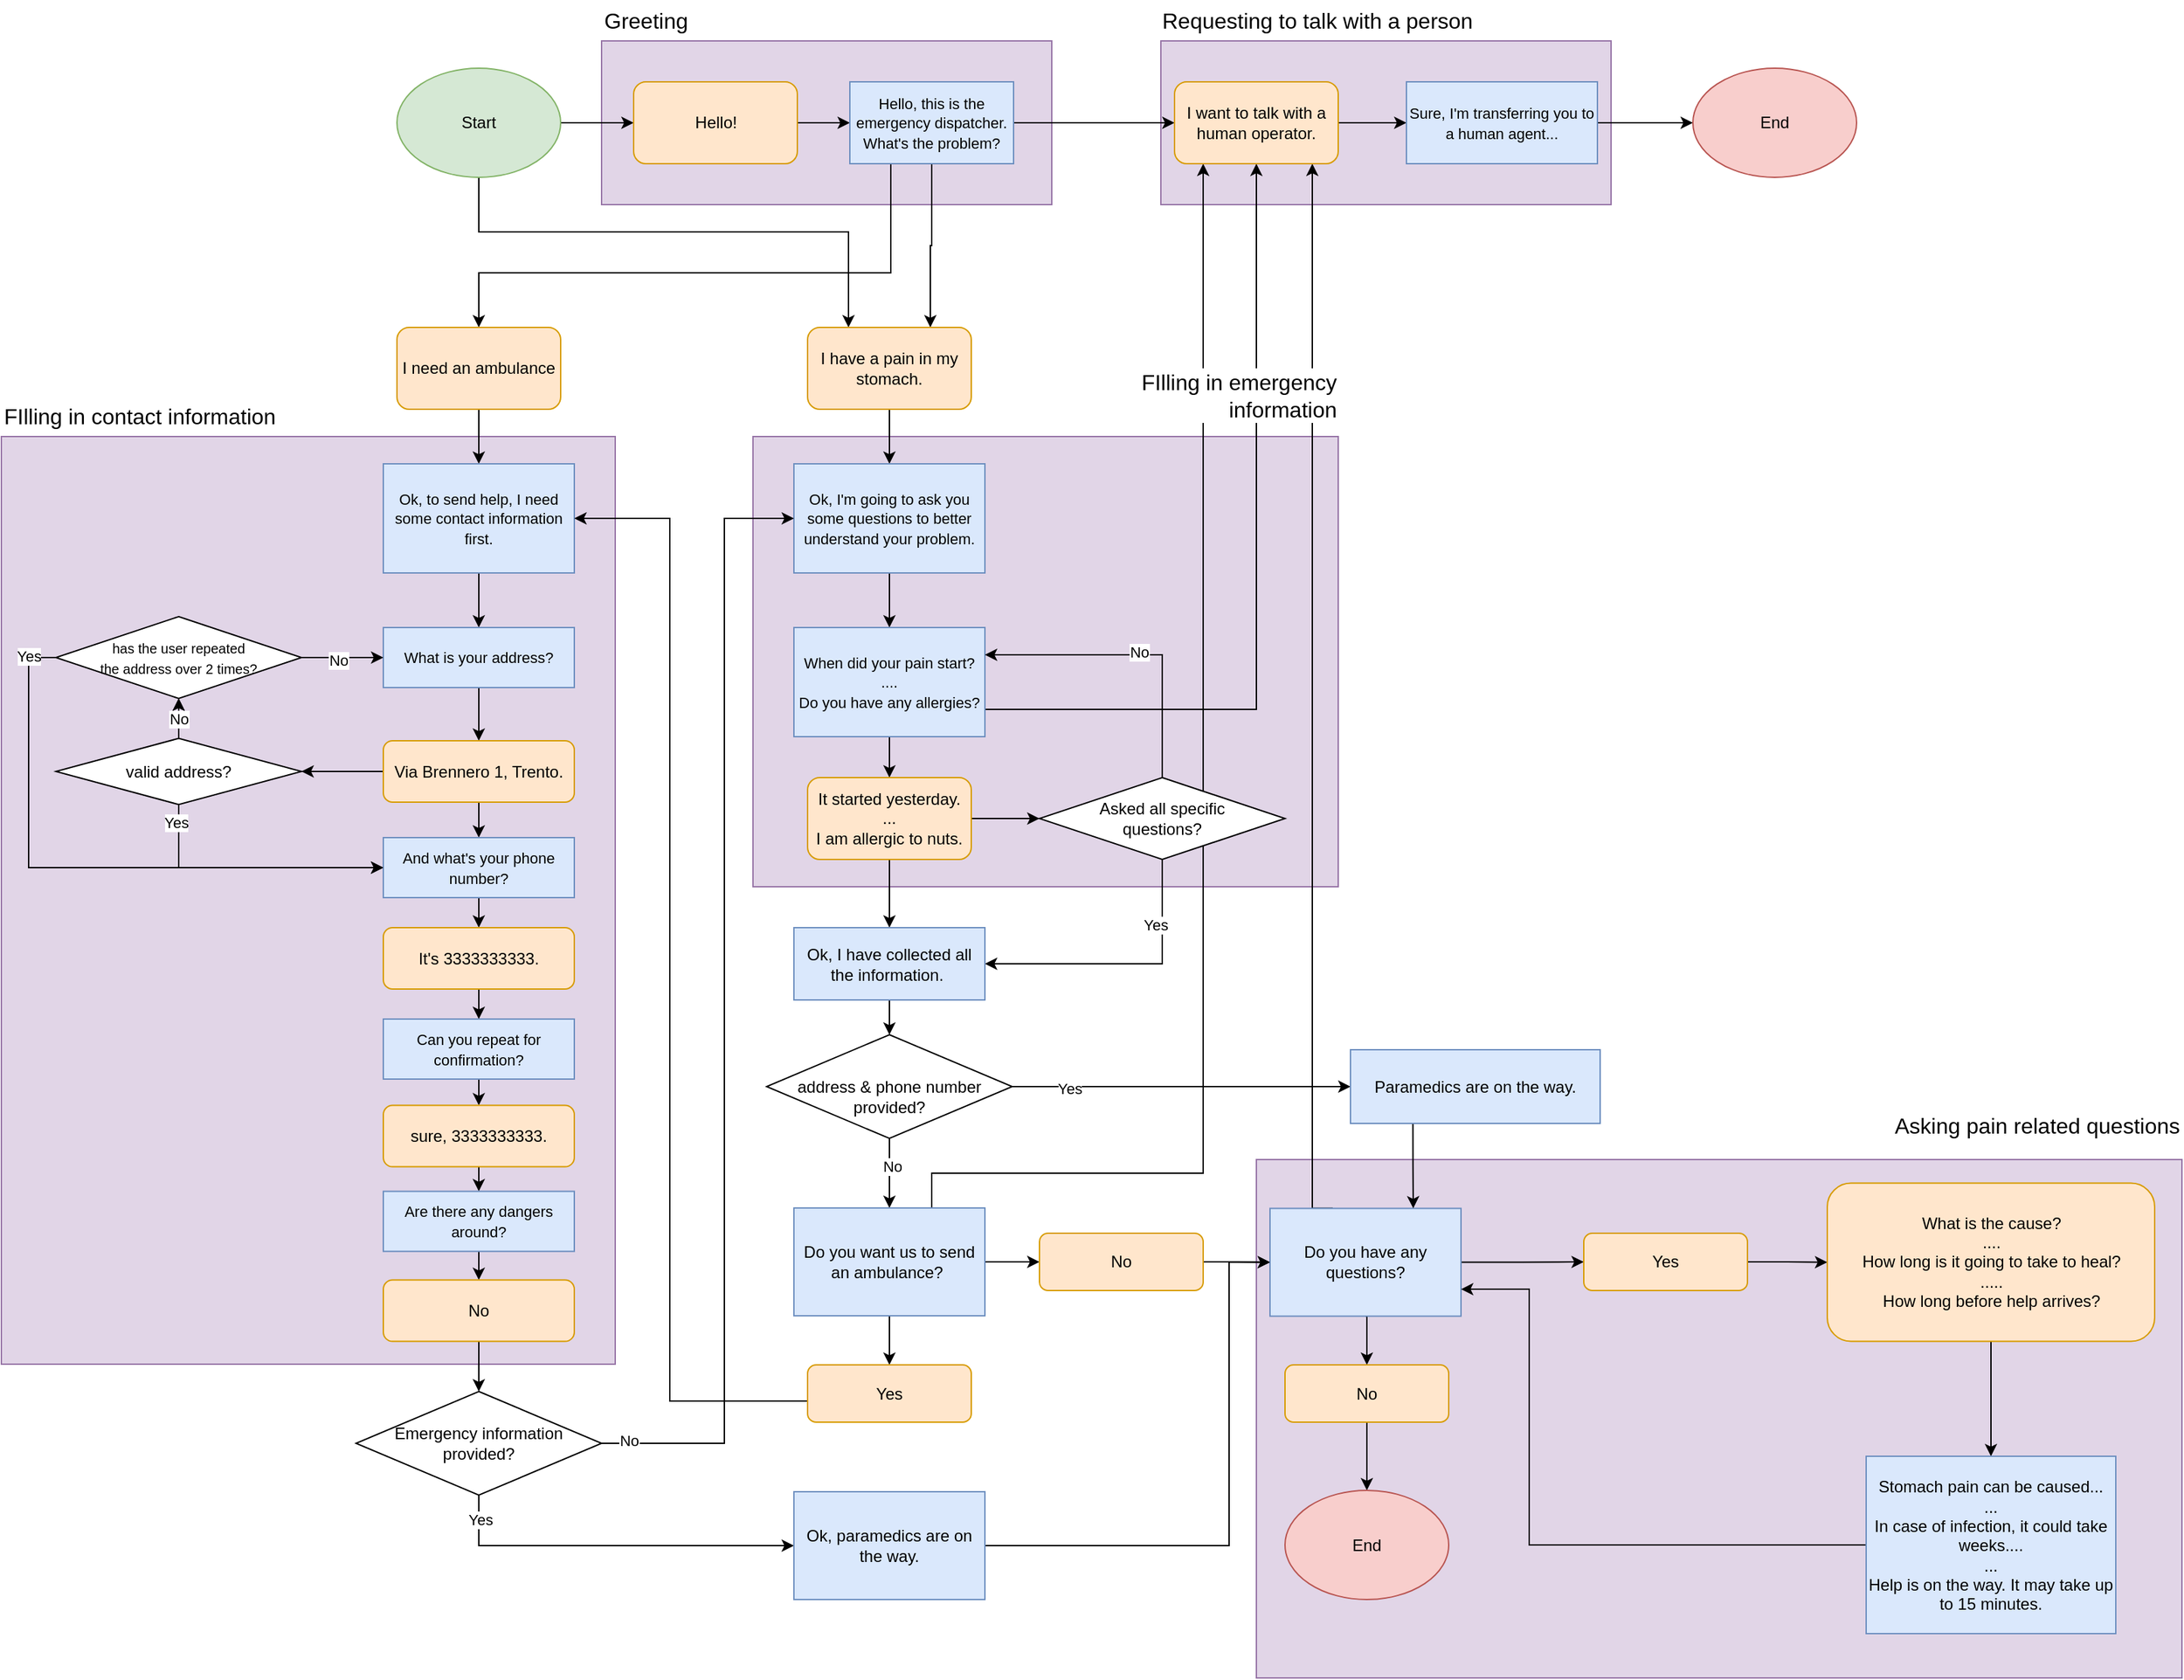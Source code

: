 <mxfile version="23.1.1" type="device">
  <diagram name="Pagina-1" id="XwnCP6ZEijcdsJlgO7Of">
    <mxGraphModel dx="2551" dy="924" grid="1" gridSize="10" guides="1" tooltips="1" connect="1" arrows="1" fold="1" page="1" pageScale="1" pageWidth="827" pageHeight="1169" math="0" shadow="0">
      <root>
        <mxCell id="0" />
        <mxCell id="1" parent="0" />
        <mxCell id="Q1W1gEMNfPW142fc3Lqc-134" value="" style="rounded=0;whiteSpace=wrap;html=1;fillColor=#e1d5e7;strokeColor=#9673a6;" parent="1" vertex="1">
          <mxGeometry x="680" y="60" width="330" height="120" as="geometry" />
        </mxCell>
        <mxCell id="Q1W1gEMNfPW142fc3Lqc-129" value="" style="rounded=0;whiteSpace=wrap;html=1;fillColor=#e1d5e7;strokeColor=#9673a6;" parent="1" vertex="1">
          <mxGeometry x="750" y="880" width="678.5" height="380" as="geometry" />
        </mxCell>
        <mxCell id="Q1W1gEMNfPW142fc3Lqc-78" value="" style="rounded=0;whiteSpace=wrap;html=1;fillColor=#e1d5e7;strokeColor=#9673a6;" parent="1" vertex="1">
          <mxGeometry x="270" y="60" width="330" height="120" as="geometry" />
        </mxCell>
        <mxCell id="Q1W1gEMNfPW142fc3Lqc-65" value="" style="rounded=0;whiteSpace=wrap;html=1;fillColor=#e1d5e7;strokeColor=#9673a6;" parent="1" vertex="1">
          <mxGeometry x="381" y="350" width="429" height="330" as="geometry" />
        </mxCell>
        <mxCell id="Q1W1gEMNfPW142fc3Lqc-64" value="" style="rounded=0;whiteSpace=wrap;html=1;fillColor=#e1d5e7;strokeColor=#9673a6;" parent="1" vertex="1">
          <mxGeometry x="-170" y="350" width="450" height="680" as="geometry" />
        </mxCell>
        <mxCell id="Q1W1gEMNfPW142fc3Lqc-6" style="edgeStyle=orthogonalEdgeStyle;rounded=0;orthogonalLoop=1;jettySize=auto;html=1;exitX=1;exitY=0.5;exitDx=0;exitDy=0;entryX=0;entryY=0.5;entryDx=0;entryDy=0;" parent="1" source="Q1W1gEMNfPW142fc3Lqc-1" target="Q1W1gEMNfPW142fc3Lqc-2" edge="1">
          <mxGeometry relative="1" as="geometry" />
        </mxCell>
        <mxCell id="Q1W1gEMNfPW142fc3Lqc-147" style="edgeStyle=orthogonalEdgeStyle;rounded=0;orthogonalLoop=1;jettySize=auto;html=1;exitX=0.5;exitY=1;exitDx=0;exitDy=0;entryX=0.25;entryY=0;entryDx=0;entryDy=0;" parent="1" source="Q1W1gEMNfPW142fc3Lqc-1" target="Q1W1gEMNfPW142fc3Lqc-8" edge="1">
          <mxGeometry relative="1" as="geometry">
            <Array as="points">
              <mxPoint x="180" y="200" />
              <mxPoint x="451" y="200" />
            </Array>
          </mxGeometry>
        </mxCell>
        <mxCell id="Q1W1gEMNfPW142fc3Lqc-1" value="Start" style="ellipse;whiteSpace=wrap;html=1;fillColor=#d5e8d4;strokeColor=#82b366;" parent="1" vertex="1">
          <mxGeometry x="120" y="80" width="120" height="80" as="geometry" />
        </mxCell>
        <mxCell id="Q1W1gEMNfPW142fc3Lqc-7" style="edgeStyle=orthogonalEdgeStyle;rounded=0;orthogonalLoop=1;jettySize=auto;html=1;exitX=1;exitY=0.5;exitDx=0;exitDy=0;entryX=0;entryY=0.5;entryDx=0;entryDy=0;" parent="1" source="Q1W1gEMNfPW142fc3Lqc-2" target="Q1W1gEMNfPW142fc3Lqc-3" edge="1">
          <mxGeometry relative="1" as="geometry" />
        </mxCell>
        <mxCell id="Q1W1gEMNfPW142fc3Lqc-2" value="Hello!" style="rounded=1;whiteSpace=wrap;html=1;fillColor=#ffe6cc;strokeColor=#d79b00;" parent="1" vertex="1">
          <mxGeometry x="293.5" y="90" width="120" height="60" as="geometry" />
        </mxCell>
        <mxCell id="Q1W1gEMNfPW142fc3Lqc-137" style="edgeStyle=orthogonalEdgeStyle;rounded=0;orthogonalLoop=1;jettySize=auto;html=1;exitX=1;exitY=0.5;exitDx=0;exitDy=0;entryX=0;entryY=0.5;entryDx=0;entryDy=0;" parent="1" source="Q1W1gEMNfPW142fc3Lqc-3" target="Q1W1gEMNfPW142fc3Lqc-131" edge="1">
          <mxGeometry relative="1" as="geometry" />
        </mxCell>
        <mxCell id="Q1W1gEMNfPW142fc3Lqc-144" style="edgeStyle=orthogonalEdgeStyle;rounded=0;orthogonalLoop=1;jettySize=auto;html=1;exitX=0.5;exitY=1;exitDx=0;exitDy=0;entryX=0.75;entryY=0;entryDx=0;entryDy=0;" parent="1" source="Q1W1gEMNfPW142fc3Lqc-3" target="Q1W1gEMNfPW142fc3Lqc-8" edge="1">
          <mxGeometry relative="1" as="geometry" />
        </mxCell>
        <mxCell id="Q1W1gEMNfPW142fc3Lqc-146" style="edgeStyle=orthogonalEdgeStyle;rounded=0;orthogonalLoop=1;jettySize=auto;html=1;exitX=0.25;exitY=1;exitDx=0;exitDy=0;entryX=0.5;entryY=0;entryDx=0;entryDy=0;" parent="1" source="Q1W1gEMNfPW142fc3Lqc-3" target="Q1W1gEMNfPW142fc3Lqc-10" edge="1">
          <mxGeometry relative="1" as="geometry">
            <Array as="points">
              <mxPoint x="482" y="230" />
              <mxPoint x="180" y="230" />
            </Array>
          </mxGeometry>
        </mxCell>
        <mxCell id="Q1W1gEMNfPW142fc3Lqc-3" value="&lt;font style=&quot;font-size: 11px;&quot;&gt;Hello, this is the emergency dispatcher. &lt;br&gt;What&#39;s the problem?&lt;/font&gt;" style="rounded=0;whiteSpace=wrap;html=1;fillColor=#dae8fc;strokeColor=#6c8ebf;" parent="1" vertex="1">
          <mxGeometry x="452" y="90" width="120" height="60" as="geometry" />
        </mxCell>
        <mxCell id="Q1W1gEMNfPW142fc3Lqc-15" style="edgeStyle=orthogonalEdgeStyle;rounded=0;orthogonalLoop=1;jettySize=auto;html=1;exitX=0.5;exitY=1;exitDx=0;exitDy=0;entryX=0.5;entryY=0;entryDx=0;entryDy=0;" parent="1" source="Q1W1gEMNfPW142fc3Lqc-8" target="Q1W1gEMNfPW142fc3Lqc-14" edge="1">
          <mxGeometry relative="1" as="geometry" />
        </mxCell>
        <mxCell id="Q1W1gEMNfPW142fc3Lqc-8" value="I have a pain in my stomach." style="rounded=1;whiteSpace=wrap;html=1;fillColor=#ffe6cc;strokeColor=#d79b00;" parent="1" vertex="1">
          <mxGeometry x="421" y="270" width="120" height="60" as="geometry" />
        </mxCell>
        <mxCell id="Q1W1gEMNfPW142fc3Lqc-52" style="edgeStyle=orthogonalEdgeStyle;rounded=0;orthogonalLoop=1;jettySize=auto;html=1;exitX=0.5;exitY=1;exitDx=0;exitDy=0;entryX=0.5;entryY=0;entryDx=0;entryDy=0;" parent="1" source="Q1W1gEMNfPW142fc3Lqc-10" target="Q1W1gEMNfPW142fc3Lqc-29" edge="1">
          <mxGeometry relative="1" as="geometry" />
        </mxCell>
        <mxCell id="Q1W1gEMNfPW142fc3Lqc-10" value="I need an ambulance" style="rounded=1;whiteSpace=wrap;html=1;fillColor=#ffe6cc;strokeColor=#d79b00;" parent="1" vertex="1">
          <mxGeometry x="120" y="270" width="120" height="60" as="geometry" />
        </mxCell>
        <mxCell id="Q1W1gEMNfPW142fc3Lqc-25" style="edgeStyle=orthogonalEdgeStyle;rounded=0;orthogonalLoop=1;jettySize=auto;html=1;exitX=0.5;exitY=1;exitDx=0;exitDy=0;entryX=0.5;entryY=0;entryDx=0;entryDy=0;" parent="1" source="Q1W1gEMNfPW142fc3Lqc-14" target="Q1W1gEMNfPW142fc3Lqc-16" edge="1">
          <mxGeometry relative="1" as="geometry" />
        </mxCell>
        <mxCell id="Q1W1gEMNfPW142fc3Lqc-14" value="&lt;span style=&quot;font-size: 11px;&quot;&gt;Ok, I&#39;m going to ask you some questions to better understand your problem.&lt;/span&gt;" style="rounded=0;whiteSpace=wrap;html=1;fillColor=#dae8fc;strokeColor=#6c8ebf;" parent="1" vertex="1">
          <mxGeometry x="411" y="370" width="140" height="80" as="geometry" />
        </mxCell>
        <mxCell id="Q1W1gEMNfPW142fc3Lqc-61" style="edgeStyle=orthogonalEdgeStyle;rounded=0;orthogonalLoop=1;jettySize=auto;html=1;exitX=0.5;exitY=1;exitDx=0;exitDy=0;entryX=0.5;entryY=0;entryDx=0;entryDy=0;" parent="1" source="Q1W1gEMNfPW142fc3Lqc-16" target="Q1W1gEMNfPW142fc3Lqc-20" edge="1">
          <mxGeometry relative="1" as="geometry" />
        </mxCell>
        <mxCell id="Q1W1gEMNfPW142fc3Lqc-139" style="edgeStyle=orthogonalEdgeStyle;rounded=0;orthogonalLoop=1;jettySize=auto;html=1;exitX=1;exitY=0.75;exitDx=0;exitDy=0;entryX=0.5;entryY=1;entryDx=0;entryDy=0;" parent="1" source="Q1W1gEMNfPW142fc3Lqc-16" target="Q1W1gEMNfPW142fc3Lqc-131" edge="1">
          <mxGeometry relative="1" as="geometry" />
        </mxCell>
        <mxCell id="Q1W1gEMNfPW142fc3Lqc-16" value="&lt;span style=&quot;font-size: 11px;&quot;&gt;When did your pain start?&lt;br&gt;....&lt;br&gt;Do you have any allergies?&lt;br&gt;&lt;/span&gt;" style="rounded=0;whiteSpace=wrap;html=1;fillColor=#dae8fc;strokeColor=#6c8ebf;" parent="1" vertex="1">
          <mxGeometry x="411" y="490" width="140" height="80" as="geometry" />
        </mxCell>
        <mxCell id="Q1W1gEMNfPW142fc3Lqc-28" style="edgeStyle=orthogonalEdgeStyle;rounded=0;orthogonalLoop=1;jettySize=auto;html=1;exitX=1;exitY=0.5;exitDx=0;exitDy=0;entryX=0;entryY=0.5;entryDx=0;entryDy=0;" parent="1" source="Q1W1gEMNfPW142fc3Lqc-20" target="Q1W1gEMNfPW142fc3Lqc-21" edge="1">
          <mxGeometry relative="1" as="geometry" />
        </mxCell>
        <mxCell id="Q1W1gEMNfPW142fc3Lqc-101" style="edgeStyle=orthogonalEdgeStyle;rounded=0;orthogonalLoop=1;jettySize=auto;html=1;exitX=0.5;exitY=1;exitDx=0;exitDy=0;entryX=0.5;entryY=0;entryDx=0;entryDy=0;" parent="1" source="Q1W1gEMNfPW142fc3Lqc-20" target="Q1W1gEMNfPW142fc3Lqc-100" edge="1">
          <mxGeometry relative="1" as="geometry" />
        </mxCell>
        <mxCell id="Q1W1gEMNfPW142fc3Lqc-20" value="It started yesterday.&lt;br&gt;...&lt;br&gt;I am allergic to nuts." style="rounded=1;whiteSpace=wrap;html=1;fillColor=#ffe6cc;strokeColor=#d79b00;" parent="1" vertex="1">
          <mxGeometry x="421" y="600" width="120" height="60" as="geometry" />
        </mxCell>
        <mxCell id="Q1W1gEMNfPW142fc3Lqc-26" style="edgeStyle=orthogonalEdgeStyle;rounded=0;orthogonalLoop=1;jettySize=auto;html=1;exitX=0.5;exitY=0;exitDx=0;exitDy=0;entryX=1;entryY=0.25;entryDx=0;entryDy=0;" parent="1" source="Q1W1gEMNfPW142fc3Lqc-21" target="Q1W1gEMNfPW142fc3Lqc-16" edge="1">
          <mxGeometry relative="1" as="geometry" />
        </mxCell>
        <mxCell id="Q1W1gEMNfPW142fc3Lqc-149" value="No" style="edgeLabel;html=1;align=center;verticalAlign=middle;resizable=0;points=[];" parent="Q1W1gEMNfPW142fc3Lqc-26" vertex="1" connectable="0">
          <mxGeometry x="-0.021" y="-2" relative="1" as="geometry">
            <mxPoint as="offset" />
          </mxGeometry>
        </mxCell>
        <mxCell id="Q1W1gEMNfPW142fc3Lqc-103" style="edgeStyle=orthogonalEdgeStyle;rounded=0;orthogonalLoop=1;jettySize=auto;html=1;exitX=0.5;exitY=1;exitDx=0;exitDy=0;entryX=1;entryY=0.5;entryDx=0;entryDy=0;" parent="1" source="Q1W1gEMNfPW142fc3Lqc-21" target="Q1W1gEMNfPW142fc3Lqc-100" edge="1">
          <mxGeometry relative="1" as="geometry" />
        </mxCell>
        <mxCell id="Q1W1gEMNfPW142fc3Lqc-148" value="Yes" style="edgeLabel;html=1;align=center;verticalAlign=middle;resizable=0;points=[];" parent="Q1W1gEMNfPW142fc3Lqc-103" vertex="1" connectable="0">
          <mxGeometry x="-0.534" y="-5" relative="1" as="geometry">
            <mxPoint as="offset" />
          </mxGeometry>
        </mxCell>
        <mxCell id="Q1W1gEMNfPW142fc3Lqc-51" style="edgeStyle=orthogonalEdgeStyle;rounded=0;orthogonalLoop=1;jettySize=auto;html=1;exitX=0.5;exitY=1;exitDx=0;exitDy=0;entryX=0.5;entryY=0;entryDx=0;entryDy=0;" parent="1" source="Q1W1gEMNfPW142fc3Lqc-29" target="Q1W1gEMNfPW142fc3Lqc-30" edge="1">
          <mxGeometry relative="1" as="geometry" />
        </mxCell>
        <mxCell id="Q1W1gEMNfPW142fc3Lqc-29" value="&lt;span style=&quot;font-size: 11px;&quot;&gt;Ok, to send help, I need some contact information first.&lt;/span&gt;" style="rounded=0;whiteSpace=wrap;html=1;fillColor=#dae8fc;strokeColor=#6c8ebf;" parent="1" vertex="1">
          <mxGeometry x="110" y="370" width="140" height="80" as="geometry" />
        </mxCell>
        <mxCell id="Q1W1gEMNfPW142fc3Lqc-42" style="edgeStyle=orthogonalEdgeStyle;rounded=0;orthogonalLoop=1;jettySize=auto;html=1;exitX=0.5;exitY=1;exitDx=0;exitDy=0;entryX=0.5;entryY=0;entryDx=0;entryDy=0;" parent="1" source="Q1W1gEMNfPW142fc3Lqc-30" target="Q1W1gEMNfPW142fc3Lqc-32" edge="1">
          <mxGeometry relative="1" as="geometry" />
        </mxCell>
        <mxCell id="Q1W1gEMNfPW142fc3Lqc-30" value="&lt;span style=&quot;font-size: 11px;&quot;&gt;What is your address?&lt;br&gt;&lt;/span&gt;" style="rounded=0;whiteSpace=wrap;html=1;fillColor=#dae8fc;strokeColor=#6c8ebf;" parent="1" vertex="1">
          <mxGeometry x="110" y="490" width="140" height="44" as="geometry" />
        </mxCell>
        <mxCell id="Q1W1gEMNfPW142fc3Lqc-34" style="edgeStyle=orthogonalEdgeStyle;rounded=0;orthogonalLoop=1;jettySize=auto;html=1;exitX=0;exitY=0.5;exitDx=0;exitDy=0;entryX=1;entryY=0.5;entryDx=0;entryDy=0;" parent="1" source="Q1W1gEMNfPW142fc3Lqc-32" target="Q1W1gEMNfPW142fc3Lqc-33" edge="1">
          <mxGeometry relative="1" as="geometry" />
        </mxCell>
        <mxCell id="Q1W1gEMNfPW142fc3Lqc-46" style="edgeStyle=orthogonalEdgeStyle;rounded=0;orthogonalLoop=1;jettySize=auto;html=1;exitX=0.5;exitY=1;exitDx=0;exitDy=0;entryX=0.5;entryY=0;entryDx=0;entryDy=0;" parent="1" source="Q1W1gEMNfPW142fc3Lqc-32" target="Q1W1gEMNfPW142fc3Lqc-36" edge="1">
          <mxGeometry relative="1" as="geometry" />
        </mxCell>
        <mxCell id="Q1W1gEMNfPW142fc3Lqc-32" value="Via Brennero 1, Trento." style="rounded=1;whiteSpace=wrap;html=1;fillColor=#ffe6cc;strokeColor=#d79b00;" parent="1" vertex="1">
          <mxGeometry x="110" y="573" width="140" height="45" as="geometry" />
        </mxCell>
        <mxCell id="Q1W1gEMNfPW142fc3Lqc-38" style="edgeStyle=orthogonalEdgeStyle;rounded=0;orthogonalLoop=1;jettySize=auto;html=1;exitX=0.5;exitY=0;exitDx=0;exitDy=0;entryX=0.5;entryY=1;entryDx=0;entryDy=0;" parent="1" source="Q1W1gEMNfPW142fc3Lqc-33" target="Q1W1gEMNfPW142fc3Lqc-37" edge="1">
          <mxGeometry relative="1" as="geometry" />
        </mxCell>
        <mxCell id="Q1W1gEMNfPW142fc3Lqc-47" style="edgeStyle=orthogonalEdgeStyle;rounded=0;orthogonalLoop=1;jettySize=auto;html=1;exitX=0.5;exitY=1;exitDx=0;exitDy=0;entryX=0;entryY=0.5;entryDx=0;entryDy=0;" parent="1" source="Q1W1gEMNfPW142fc3Lqc-33" target="Q1W1gEMNfPW142fc3Lqc-36" edge="1">
          <mxGeometry relative="1" as="geometry" />
        </mxCell>
        <mxCell id="Q1W1gEMNfPW142fc3Lqc-58" value="Yes" style="edgeLabel;html=1;align=center;verticalAlign=middle;resizable=0;points=[];" parent="Q1W1gEMNfPW142fc3Lqc-47" vertex="1" connectable="0">
          <mxGeometry x="-0.865" y="-2" relative="1" as="geometry">
            <mxPoint as="offset" />
          </mxGeometry>
        </mxCell>
        <mxCell id="Q1W1gEMNfPW142fc3Lqc-59" value="" style="edgeStyle=orthogonalEdgeStyle;rounded=0;orthogonalLoop=1;jettySize=auto;html=1;" parent="1" source="Q1W1gEMNfPW142fc3Lqc-33" target="Q1W1gEMNfPW142fc3Lqc-37" edge="1">
          <mxGeometry relative="1" as="geometry" />
        </mxCell>
        <mxCell id="Q1W1gEMNfPW142fc3Lqc-60" value="No" style="edgeLabel;html=1;align=center;verticalAlign=middle;resizable=0;points=[];" parent="Q1W1gEMNfPW142fc3Lqc-59" vertex="1" connectable="0">
          <mxGeometry x="0.408" relative="1" as="geometry">
            <mxPoint as="offset" />
          </mxGeometry>
        </mxCell>
        <mxCell id="Q1W1gEMNfPW142fc3Lqc-33" value="valid address?" style="rhombus;whiteSpace=wrap;html=1;" parent="1" vertex="1">
          <mxGeometry x="-130" y="571.25" width="180" height="48.5" as="geometry" />
        </mxCell>
        <mxCell id="Q1W1gEMNfPW142fc3Lqc-45" style="edgeStyle=orthogonalEdgeStyle;rounded=0;orthogonalLoop=1;jettySize=auto;html=1;exitX=0.5;exitY=1;exitDx=0;exitDy=0;entryX=0.5;entryY=0;entryDx=0;entryDy=0;" parent="1" source="Q1W1gEMNfPW142fc3Lqc-36" target="Q1W1gEMNfPW142fc3Lqc-43" edge="1">
          <mxGeometry relative="1" as="geometry" />
        </mxCell>
        <mxCell id="Q1W1gEMNfPW142fc3Lqc-36" value="&lt;span style=&quot;font-size: 11px;&quot;&gt;And what&#39;s your phone number?&lt;br&gt;&lt;/span&gt;" style="rounded=0;whiteSpace=wrap;html=1;fillColor=#dae8fc;strokeColor=#6c8ebf;" parent="1" vertex="1">
          <mxGeometry x="110" y="644" width="140" height="44" as="geometry" />
        </mxCell>
        <mxCell id="Q1W1gEMNfPW142fc3Lqc-40" style="edgeStyle=orthogonalEdgeStyle;rounded=0;orthogonalLoop=1;jettySize=auto;html=1;exitX=1;exitY=0.5;exitDx=0;exitDy=0;entryX=0;entryY=0.5;entryDx=0;entryDy=0;" parent="1" source="Q1W1gEMNfPW142fc3Lqc-37" target="Q1W1gEMNfPW142fc3Lqc-30" edge="1">
          <mxGeometry relative="1" as="geometry" />
        </mxCell>
        <mxCell id="Q1W1gEMNfPW142fc3Lqc-41" value="No" style="edgeLabel;html=1;align=center;verticalAlign=middle;resizable=0;points=[];" parent="Q1W1gEMNfPW142fc3Lqc-40" vertex="1" connectable="0">
          <mxGeometry x="-0.097" y="-2" relative="1" as="geometry">
            <mxPoint as="offset" />
          </mxGeometry>
        </mxCell>
        <mxCell id="Q1W1gEMNfPW142fc3Lqc-49" style="edgeStyle=orthogonalEdgeStyle;rounded=0;orthogonalLoop=1;jettySize=auto;html=1;exitX=0;exitY=0.5;exitDx=0;exitDy=0;entryX=0;entryY=0.5;entryDx=0;entryDy=0;" parent="1" source="Q1W1gEMNfPW142fc3Lqc-37" target="Q1W1gEMNfPW142fc3Lqc-36" edge="1">
          <mxGeometry relative="1" as="geometry" />
        </mxCell>
        <mxCell id="Q1W1gEMNfPW142fc3Lqc-50" value="Yes" style="edgeLabel;html=1;align=center;verticalAlign=middle;resizable=0;points=[];" parent="Q1W1gEMNfPW142fc3Lqc-49" vertex="1" connectable="0">
          <mxGeometry x="-0.787" relative="1" as="geometry">
            <mxPoint y="-27" as="offset" />
          </mxGeometry>
        </mxCell>
        <mxCell id="Q1W1gEMNfPW142fc3Lqc-37" value="&lt;font style=&quot;font-size: 10px;&quot;&gt;has the user repeated &lt;br&gt;the address over 2 times?&lt;/font&gt;" style="rhombus;whiteSpace=wrap;html=1;" parent="1" vertex="1">
          <mxGeometry x="-130" y="482" width="180" height="60" as="geometry" />
        </mxCell>
        <mxCell id="Q1W1gEMNfPW142fc3Lqc-55" style="edgeStyle=orthogonalEdgeStyle;rounded=0;orthogonalLoop=1;jettySize=auto;html=1;exitX=0.5;exitY=1;exitDx=0;exitDy=0;entryX=0.5;entryY=0;entryDx=0;entryDy=0;" parent="1" source="Q1W1gEMNfPW142fc3Lqc-43" target="Q1W1gEMNfPW142fc3Lqc-53" edge="1">
          <mxGeometry relative="1" as="geometry" />
        </mxCell>
        <mxCell id="Q1W1gEMNfPW142fc3Lqc-43" value="It&#39;s 3333333333." style="rounded=1;whiteSpace=wrap;html=1;fillColor=#ffe6cc;strokeColor=#d79b00;" parent="1" vertex="1">
          <mxGeometry x="110" y="710" width="140" height="45" as="geometry" />
        </mxCell>
        <mxCell id="Q1W1gEMNfPW142fc3Lqc-56" style="edgeStyle=orthogonalEdgeStyle;rounded=0;orthogonalLoop=1;jettySize=auto;html=1;exitX=0.5;exitY=1;exitDx=0;exitDy=0;entryX=0.5;entryY=0;entryDx=0;entryDy=0;" parent="1" source="Q1W1gEMNfPW142fc3Lqc-53" target="Q1W1gEMNfPW142fc3Lqc-54" edge="1">
          <mxGeometry relative="1" as="geometry" />
        </mxCell>
        <mxCell id="Q1W1gEMNfPW142fc3Lqc-53" value="&lt;span style=&quot;font-size: 11px;&quot;&gt;Can you repeat for confirmation?&lt;br&gt;&lt;/span&gt;" style="rounded=0;whiteSpace=wrap;html=1;fillColor=#dae8fc;strokeColor=#6c8ebf;" parent="1" vertex="1">
          <mxGeometry x="110" y="777" width="140" height="44" as="geometry" />
        </mxCell>
        <mxCell id="OMYs73iAQWA0goO45MPP-2" style="edgeStyle=orthogonalEdgeStyle;rounded=0;orthogonalLoop=1;jettySize=auto;html=1;exitX=0.5;exitY=1;exitDx=0;exitDy=0;entryX=0.5;entryY=0;entryDx=0;entryDy=0;" edge="1" parent="1" source="Q1W1gEMNfPW142fc3Lqc-54" target="OMYs73iAQWA0goO45MPP-1">
          <mxGeometry relative="1" as="geometry" />
        </mxCell>
        <mxCell id="Q1W1gEMNfPW142fc3Lqc-54" value="sure, 3333333333." style="rounded=1;whiteSpace=wrap;html=1;fillColor=#ffe6cc;strokeColor=#d79b00;" parent="1" vertex="1">
          <mxGeometry x="110" y="840.29" width="140" height="45" as="geometry" />
        </mxCell>
        <mxCell id="Q1W1gEMNfPW142fc3Lqc-88" style="edgeStyle=orthogonalEdgeStyle;rounded=0;orthogonalLoop=1;jettySize=auto;html=1;exitX=0.5;exitY=1;exitDx=0;exitDy=0;entryX=0.5;entryY=0;entryDx=0;entryDy=0;" parent="1" source="Q1W1gEMNfPW142fc3Lqc-68" target="Q1W1gEMNfPW142fc3Lqc-82" edge="1">
          <mxGeometry relative="1" as="geometry" />
        </mxCell>
        <mxCell id="Q1W1gEMNfPW142fc3Lqc-89" value="No" style="edgeLabel;html=1;align=center;verticalAlign=middle;resizable=0;points=[];" parent="Q1W1gEMNfPW142fc3Lqc-88" vertex="1" connectable="0">
          <mxGeometry x="-0.206" y="2" relative="1" as="geometry">
            <mxPoint as="offset" />
          </mxGeometry>
        </mxCell>
        <mxCell id="Q1W1gEMNfPW142fc3Lqc-97" style="edgeStyle=orthogonalEdgeStyle;rounded=0;orthogonalLoop=1;jettySize=auto;html=1;exitX=1;exitY=0.5;exitDx=0;exitDy=0;entryX=0;entryY=0.5;entryDx=0;entryDy=0;" parent="1" source="Q1W1gEMNfPW142fc3Lqc-68" target="Q1W1gEMNfPW142fc3Lqc-108" edge="1">
          <mxGeometry relative="1" as="geometry" />
        </mxCell>
        <mxCell id="Q1W1gEMNfPW142fc3Lqc-109" value="Yes" style="edgeLabel;html=1;align=center;verticalAlign=middle;resizable=0;points=[];" parent="Q1W1gEMNfPW142fc3Lqc-97" vertex="1" connectable="0">
          <mxGeometry x="-0.663" y="-1" relative="1" as="geometry">
            <mxPoint as="offset" />
          </mxGeometry>
        </mxCell>
        <mxCell id="Q1W1gEMNfPW142fc3Lqc-68" value="&lt;br&gt;address &amp;amp; phone number provided?" style="rhombus;whiteSpace=wrap;html=1;" parent="1" vertex="1">
          <mxGeometry x="391" y="788.5" width="180" height="76" as="geometry" />
        </mxCell>
        <mxCell id="Q1W1gEMNfPW142fc3Lqc-76" style="edgeStyle=orthogonalEdgeStyle;rounded=0;orthogonalLoop=1;jettySize=auto;html=1;exitX=1;exitY=0.5;exitDx=0;exitDy=0;entryX=0;entryY=0.5;entryDx=0;entryDy=0;" parent="1" source="Q1W1gEMNfPW142fc3Lqc-69" target="Q1W1gEMNfPW142fc3Lqc-14" edge="1">
          <mxGeometry relative="1" as="geometry">
            <Array as="points">
              <mxPoint x="360" y="1088" />
              <mxPoint x="360" y="410" />
            </Array>
          </mxGeometry>
        </mxCell>
        <mxCell id="Q1W1gEMNfPW142fc3Lqc-77" value="No" style="edgeLabel;html=1;align=center;verticalAlign=middle;resizable=0;points=[];" parent="Q1W1gEMNfPW142fc3Lqc-76" vertex="1" connectable="0">
          <mxGeometry x="-0.951" y="3" relative="1" as="geometry">
            <mxPoint y="1" as="offset" />
          </mxGeometry>
        </mxCell>
        <mxCell id="Q1W1gEMNfPW142fc3Lqc-115" style="edgeStyle=orthogonalEdgeStyle;rounded=0;orthogonalLoop=1;jettySize=auto;html=1;exitX=0.5;exitY=1;exitDx=0;exitDy=0;entryX=0;entryY=0.5;entryDx=0;entryDy=0;" parent="1" source="Q1W1gEMNfPW142fc3Lqc-69" target="Q1W1gEMNfPW142fc3Lqc-95" edge="1">
          <mxGeometry relative="1" as="geometry" />
        </mxCell>
        <mxCell id="Q1W1gEMNfPW142fc3Lqc-116" value="Yes" style="edgeLabel;html=1;align=center;verticalAlign=middle;resizable=0;points=[];" parent="Q1W1gEMNfPW142fc3Lqc-115" vertex="1" connectable="0">
          <mxGeometry x="-0.867" y="1" relative="1" as="geometry">
            <mxPoint as="offset" />
          </mxGeometry>
        </mxCell>
        <mxCell id="Q1W1gEMNfPW142fc3Lqc-69" value="Emergency information provided?" style="rhombus;whiteSpace=wrap;html=1;" parent="1" vertex="1">
          <mxGeometry x="90" y="1050" width="180" height="76" as="geometry" />
        </mxCell>
        <mxCell id="Q1W1gEMNfPW142fc3Lqc-79" value="Greeting" style="text;html=1;strokeColor=none;fillColor=none;align=left;verticalAlign=middle;whiteSpace=wrap;rounded=0;fontSize=16;" parent="1" vertex="1">
          <mxGeometry x="270" y="30" width="60" height="30" as="geometry" />
        </mxCell>
        <mxCell id="Q1W1gEMNfPW142fc3Lqc-80" value="FIlling in contact information" style="text;html=1;strokeColor=none;fillColor=none;align=left;verticalAlign=middle;whiteSpace=wrap;rounded=0;fontSize=16;" parent="1" vertex="1">
          <mxGeometry x="-170" y="320" width="220" height="30" as="geometry" />
        </mxCell>
        <mxCell id="Q1W1gEMNfPW142fc3Lqc-87" style="edgeStyle=orthogonalEdgeStyle;rounded=0;orthogonalLoop=1;jettySize=auto;html=1;exitX=0.5;exitY=1;exitDx=0;exitDy=0;entryX=0.5;entryY=0;entryDx=0;entryDy=0;" parent="1" source="Q1W1gEMNfPW142fc3Lqc-82" target="Q1W1gEMNfPW142fc3Lqc-85" edge="1">
          <mxGeometry relative="1" as="geometry" />
        </mxCell>
        <mxCell id="Q1W1gEMNfPW142fc3Lqc-106" style="edgeStyle=orthogonalEdgeStyle;rounded=0;orthogonalLoop=1;jettySize=auto;html=1;exitX=1;exitY=0.5;exitDx=0;exitDy=0;entryX=0;entryY=0.5;entryDx=0;entryDy=0;" parent="1" source="Q1W1gEMNfPW142fc3Lqc-82" target="Q1W1gEMNfPW142fc3Lqc-105" edge="1">
          <mxGeometry relative="1" as="geometry" />
        </mxCell>
        <mxCell id="Q1W1gEMNfPW142fc3Lqc-138" style="edgeStyle=orthogonalEdgeStyle;rounded=0;orthogonalLoop=1;jettySize=auto;html=1;exitX=1;exitY=0.25;exitDx=0;exitDy=0;entryX=0.5;entryY=1;entryDx=0;entryDy=0;" parent="1" edge="1">
          <mxGeometry relative="1" as="geometry">
            <mxPoint x="512" y="935.25" as="sourcePoint" />
            <mxPoint x="711.0" y="150" as="targetPoint" />
            <Array as="points">
              <mxPoint x="512" y="890" />
              <mxPoint x="711" y="890" />
            </Array>
          </mxGeometry>
        </mxCell>
        <mxCell id="Q1W1gEMNfPW142fc3Lqc-82" value="Do you want us to send an ambulance?&amp;nbsp;" style="rounded=0;whiteSpace=wrap;html=1;fillColor=#dae8fc;strokeColor=#6c8ebf;" parent="1" vertex="1">
          <mxGeometry x="411" y="915.5" width="140" height="79" as="geometry" />
        </mxCell>
        <mxCell id="Q1W1gEMNfPW142fc3Lqc-86" style="edgeStyle=orthogonalEdgeStyle;rounded=0;orthogonalLoop=1;jettySize=auto;html=1;exitX=0;exitY=0.5;exitDx=0;exitDy=0;entryX=1;entryY=0.5;entryDx=0;entryDy=0;" parent="1" source="Q1W1gEMNfPW142fc3Lqc-85" target="Q1W1gEMNfPW142fc3Lqc-29" edge="1">
          <mxGeometry relative="1" as="geometry">
            <Array as="points">
              <mxPoint x="320" y="1057" />
              <mxPoint x="320" y="410" />
            </Array>
          </mxGeometry>
        </mxCell>
        <mxCell id="Q1W1gEMNfPW142fc3Lqc-85" value="Yes" style="rounded=1;whiteSpace=wrap;html=1;fillColor=#ffe6cc;strokeColor=#d79b00;" parent="1" vertex="1">
          <mxGeometry x="421" y="1030.5" width="120" height="42" as="geometry" />
        </mxCell>
        <mxCell id="Q1W1gEMNfPW142fc3Lqc-117" style="edgeStyle=orthogonalEdgeStyle;rounded=0;orthogonalLoop=1;jettySize=auto;html=1;exitX=1;exitY=0.5;exitDx=0;exitDy=0;entryX=0;entryY=0.5;entryDx=0;entryDy=0;" parent="1" source="Q1W1gEMNfPW142fc3Lqc-95" target="Q1W1gEMNfPW142fc3Lqc-96" edge="1">
          <mxGeometry relative="1" as="geometry">
            <Array as="points">
              <mxPoint x="730" y="1163" />
              <mxPoint x="730" y="955" />
            </Array>
          </mxGeometry>
        </mxCell>
        <mxCell id="Q1W1gEMNfPW142fc3Lqc-95" value="Ok, paramedics are on the way." style="rounded=0;whiteSpace=wrap;html=1;fillColor=#dae8fc;strokeColor=#6c8ebf;" parent="1" vertex="1">
          <mxGeometry x="411" y="1123.5" width="140" height="79" as="geometry" />
        </mxCell>
        <mxCell id="Q1W1gEMNfPW142fc3Lqc-112" style="edgeStyle=orthogonalEdgeStyle;rounded=0;orthogonalLoop=1;jettySize=auto;html=1;exitX=1;exitY=0.5;exitDx=0;exitDy=0;entryX=0;entryY=0.5;entryDx=0;entryDy=0;" parent="1" source="Q1W1gEMNfPW142fc3Lqc-96" target="Q1W1gEMNfPW142fc3Lqc-111" edge="1">
          <mxGeometry relative="1" as="geometry" />
        </mxCell>
        <mxCell id="Q1W1gEMNfPW142fc3Lqc-114" style="edgeStyle=orthogonalEdgeStyle;rounded=0;orthogonalLoop=1;jettySize=auto;html=1;exitX=0.5;exitY=1;exitDx=0;exitDy=0;entryX=0.5;entryY=0;entryDx=0;entryDy=0;" parent="1" source="Q1W1gEMNfPW142fc3Lqc-96" target="Q1W1gEMNfPW142fc3Lqc-113" edge="1">
          <mxGeometry relative="1" as="geometry" />
        </mxCell>
        <mxCell id="Q1W1gEMNfPW142fc3Lqc-140" style="edgeStyle=orthogonalEdgeStyle;rounded=0;orthogonalLoop=1;jettySize=auto;html=1;exitX=0.25;exitY=0;exitDx=0;exitDy=0;entryX=0.75;entryY=1;entryDx=0;entryDy=0;" parent="1" edge="1">
          <mxGeometry relative="1" as="geometry">
            <mxPoint x="806.0" y="915.79" as="sourcePoint" />
            <mxPoint x="791.0" y="150" as="targetPoint" />
            <Array as="points">
              <mxPoint x="791" y="916" />
            </Array>
          </mxGeometry>
        </mxCell>
        <mxCell id="Q1W1gEMNfPW142fc3Lqc-96" value="Do you have any questions?" style="rounded=0;whiteSpace=wrap;html=1;fillColor=#dae8fc;strokeColor=#6c8ebf;" parent="1" vertex="1">
          <mxGeometry x="760" y="915.79" width="140" height="79" as="geometry" />
        </mxCell>
        <mxCell id="Q1W1gEMNfPW142fc3Lqc-102" style="edgeStyle=orthogonalEdgeStyle;rounded=0;orthogonalLoop=1;jettySize=auto;html=1;exitX=0.5;exitY=1;exitDx=0;exitDy=0;entryX=0.5;entryY=0;entryDx=0;entryDy=0;" parent="1" source="Q1W1gEMNfPW142fc3Lqc-100" target="Q1W1gEMNfPW142fc3Lqc-68" edge="1">
          <mxGeometry relative="1" as="geometry" />
        </mxCell>
        <mxCell id="Q1W1gEMNfPW142fc3Lqc-100" value="Ok, I have collected all the information.&amp;nbsp;" style="rounded=0;whiteSpace=wrap;html=1;fillColor=#dae8fc;strokeColor=#6c8ebf;" parent="1" vertex="1">
          <mxGeometry x="411" y="710" width="140" height="53" as="geometry" />
        </mxCell>
        <mxCell id="Q1W1gEMNfPW142fc3Lqc-107" style="edgeStyle=orthogonalEdgeStyle;rounded=0;orthogonalLoop=1;jettySize=auto;html=1;exitX=1;exitY=0.5;exitDx=0;exitDy=0;entryX=0;entryY=0.5;entryDx=0;entryDy=0;" parent="1" source="Q1W1gEMNfPW142fc3Lqc-105" target="Q1W1gEMNfPW142fc3Lqc-96" edge="1">
          <mxGeometry relative="1" as="geometry" />
        </mxCell>
        <mxCell id="Q1W1gEMNfPW142fc3Lqc-105" value="No" style="rounded=1;whiteSpace=wrap;html=1;fillColor=#ffe6cc;strokeColor=#d79b00;" parent="1" vertex="1">
          <mxGeometry x="591" y="934" width="120" height="42" as="geometry" />
        </mxCell>
        <mxCell id="Q1W1gEMNfPW142fc3Lqc-141" style="edgeStyle=orthogonalEdgeStyle;rounded=0;orthogonalLoop=1;jettySize=auto;html=1;exitX=0.25;exitY=1;exitDx=0;exitDy=0;entryX=0.75;entryY=0;entryDx=0;entryDy=0;" parent="1" source="Q1W1gEMNfPW142fc3Lqc-108" target="Q1W1gEMNfPW142fc3Lqc-96" edge="1">
          <mxGeometry relative="1" as="geometry" />
        </mxCell>
        <mxCell id="Q1W1gEMNfPW142fc3Lqc-108" value="Paramedics are on the way." style="rounded=0;whiteSpace=wrap;html=1;fillColor=#dae8fc;strokeColor=#6c8ebf;" parent="1" vertex="1">
          <mxGeometry x="819" y="799.5" width="183" height="54" as="geometry" />
        </mxCell>
        <mxCell id="Q1W1gEMNfPW142fc3Lqc-123" style="edgeStyle=orthogonalEdgeStyle;rounded=0;orthogonalLoop=1;jettySize=auto;html=1;exitX=1;exitY=0.5;exitDx=0;exitDy=0;entryX=0;entryY=0.5;entryDx=0;entryDy=0;" parent="1" source="Q1W1gEMNfPW142fc3Lqc-111" target="Q1W1gEMNfPW142fc3Lqc-122" edge="1">
          <mxGeometry relative="1" as="geometry" />
        </mxCell>
        <mxCell id="Q1W1gEMNfPW142fc3Lqc-111" value="Yes" style="rounded=1;whiteSpace=wrap;html=1;fillColor=#ffe6cc;strokeColor=#d79b00;" parent="1" vertex="1">
          <mxGeometry x="990" y="934" width="120" height="42" as="geometry" />
        </mxCell>
        <mxCell id="Q1W1gEMNfPW142fc3Lqc-119" style="edgeStyle=orthogonalEdgeStyle;rounded=0;orthogonalLoop=1;jettySize=auto;html=1;exitX=0.5;exitY=1;exitDx=0;exitDy=0;entryX=0.5;entryY=0;entryDx=0;entryDy=0;" parent="1" source="Q1W1gEMNfPW142fc3Lqc-113" target="Q1W1gEMNfPW142fc3Lqc-118" edge="1">
          <mxGeometry relative="1" as="geometry" />
        </mxCell>
        <mxCell id="Q1W1gEMNfPW142fc3Lqc-113" value="No" style="rounded=1;whiteSpace=wrap;html=1;fillColor=#ffe6cc;strokeColor=#d79b00;" parent="1" vertex="1">
          <mxGeometry x="771" y="1030.5" width="120" height="42" as="geometry" />
        </mxCell>
        <mxCell id="Q1W1gEMNfPW142fc3Lqc-118" value="End" style="ellipse;whiteSpace=wrap;html=1;fillColor=#f8cecc;strokeColor=#b85450;" parent="1" vertex="1">
          <mxGeometry x="771" y="1122.5" width="120" height="80" as="geometry" />
        </mxCell>
        <mxCell id="Q1W1gEMNfPW142fc3Lqc-125" style="edgeStyle=orthogonalEdgeStyle;rounded=0;orthogonalLoop=1;jettySize=auto;html=1;exitX=0.5;exitY=1;exitDx=0;exitDy=0;entryX=0.5;entryY=0;entryDx=0;entryDy=0;" parent="1" source="Q1W1gEMNfPW142fc3Lqc-122" target="Q1W1gEMNfPW142fc3Lqc-124" edge="1">
          <mxGeometry relative="1" as="geometry" />
        </mxCell>
        <mxCell id="Q1W1gEMNfPW142fc3Lqc-122" value="What is the cause?&lt;br&gt;....&lt;br&gt;How long is it going to take to heal?&lt;br&gt;.....&lt;br&gt;How long before help arrives?" style="rounded=1;whiteSpace=wrap;html=1;fillColor=#ffe6cc;strokeColor=#d79b00;" parent="1" vertex="1">
          <mxGeometry x="1168.5" y="897.29" width="240" height="116" as="geometry" />
        </mxCell>
        <mxCell id="Q1W1gEMNfPW142fc3Lqc-128" style="edgeStyle=orthogonalEdgeStyle;rounded=0;orthogonalLoop=1;jettySize=auto;html=1;exitX=0;exitY=0.5;exitDx=0;exitDy=0;entryX=1;entryY=0.75;entryDx=0;entryDy=0;" parent="1" source="Q1W1gEMNfPW142fc3Lqc-124" target="Q1W1gEMNfPW142fc3Lqc-96" edge="1">
          <mxGeometry relative="1" as="geometry">
            <mxPoint x="931" y="960" as="targetPoint" />
            <Array as="points">
              <mxPoint x="950" y="1163" />
              <mxPoint x="950" y="975" />
            </Array>
          </mxGeometry>
        </mxCell>
        <mxCell id="Q1W1gEMNfPW142fc3Lqc-124" value="Stomach pain can be caused...&lt;br&gt;...&lt;br&gt;In case of infection, it could take weeks....&lt;br&gt;...&lt;br&gt;Help is on the way. It may take up to 15 minutes." style="rounded=0;whiteSpace=wrap;html=1;fillColor=#dae8fc;strokeColor=#6c8ebf;" parent="1" vertex="1">
          <mxGeometry x="1197" y="1097.5" width="183" height="130" as="geometry" />
        </mxCell>
        <mxCell id="Q1W1gEMNfPW142fc3Lqc-130" value="Asking pain related questions" style="text;html=1;strokeColor=none;fillColor=none;align=right;verticalAlign=middle;whiteSpace=wrap;rounded=0;fontSize=16;" parent="1" vertex="1">
          <mxGeometry x="1208.5" y="839.5" width="220" height="30" as="geometry" />
        </mxCell>
        <mxCell id="Q1W1gEMNfPW142fc3Lqc-133" style="edgeStyle=orthogonalEdgeStyle;rounded=0;orthogonalLoop=1;jettySize=auto;html=1;exitX=1;exitY=0.5;exitDx=0;exitDy=0;entryX=0;entryY=0.5;entryDx=0;entryDy=0;" parent="1" source="Q1W1gEMNfPW142fc3Lqc-131" target="Q1W1gEMNfPW142fc3Lqc-132" edge="1">
          <mxGeometry relative="1" as="geometry" />
        </mxCell>
        <mxCell id="Q1W1gEMNfPW142fc3Lqc-131" value="I want to talk with a human operator." style="rounded=1;whiteSpace=wrap;html=1;fillColor=#ffe6cc;strokeColor=#d79b00;" parent="1" vertex="1">
          <mxGeometry x="690" y="90" width="120" height="60" as="geometry" />
        </mxCell>
        <mxCell id="Q1W1gEMNfPW142fc3Lqc-143" style="edgeStyle=orthogonalEdgeStyle;rounded=0;orthogonalLoop=1;jettySize=auto;html=1;exitX=1;exitY=0.5;exitDx=0;exitDy=0;entryX=0;entryY=0.5;entryDx=0;entryDy=0;" parent="1" source="Q1W1gEMNfPW142fc3Lqc-132" target="Q1W1gEMNfPW142fc3Lqc-142" edge="1">
          <mxGeometry relative="1" as="geometry" />
        </mxCell>
        <mxCell id="Q1W1gEMNfPW142fc3Lqc-132" value="&lt;span style=&quot;font-size: 11px;&quot;&gt;Sure, I&#39;m transferring you to a human agent...&lt;/span&gt;" style="rounded=0;whiteSpace=wrap;html=1;fillColor=#dae8fc;strokeColor=#6c8ebf;" parent="1" vertex="1">
          <mxGeometry x="860" y="90" width="140" height="60" as="geometry" />
        </mxCell>
        <mxCell id="Q1W1gEMNfPW142fc3Lqc-135" value="Requesting to talk with a person" style="text;html=1;strokeColor=none;fillColor=none;align=left;verticalAlign=middle;whiteSpace=wrap;rounded=0;fontSize=16;" parent="1" vertex="1">
          <mxGeometry x="678.5" y="30" width="251.5" height="30" as="geometry" />
        </mxCell>
        <mxCell id="Q1W1gEMNfPW142fc3Lqc-142" value="End" style="ellipse;whiteSpace=wrap;html=1;fillColor=#f8cecc;strokeColor=#b85450;" parent="1" vertex="1">
          <mxGeometry x="1070" y="80" width="120" height="80" as="geometry" />
        </mxCell>
        <mxCell id="OMYs73iAQWA0goO45MPP-5" style="edgeStyle=orthogonalEdgeStyle;rounded=0;orthogonalLoop=1;jettySize=auto;html=1;exitX=0.5;exitY=1;exitDx=0;exitDy=0;entryX=0.5;entryY=0;entryDx=0;entryDy=0;" edge="1" parent="1" source="OMYs73iAQWA0goO45MPP-1" target="OMYs73iAQWA0goO45MPP-3">
          <mxGeometry relative="1" as="geometry" />
        </mxCell>
        <mxCell id="OMYs73iAQWA0goO45MPP-1" value="&lt;span style=&quot;font-size: 11px;&quot;&gt;Are there any dangers around?&lt;br&gt;&lt;/span&gt;" style="rounded=0;whiteSpace=wrap;html=1;fillColor=#dae8fc;strokeColor=#6c8ebf;" vertex="1" parent="1">
          <mxGeometry x="110" y="903.29" width="140" height="44" as="geometry" />
        </mxCell>
        <mxCell id="OMYs73iAQWA0goO45MPP-4" style="edgeStyle=orthogonalEdgeStyle;rounded=0;orthogonalLoop=1;jettySize=auto;html=1;exitX=0.5;exitY=1;exitDx=0;exitDy=0;entryX=0.5;entryY=0;entryDx=0;entryDy=0;" edge="1" parent="1" source="OMYs73iAQWA0goO45MPP-3" target="Q1W1gEMNfPW142fc3Lqc-69">
          <mxGeometry relative="1" as="geometry" />
        </mxCell>
        <mxCell id="OMYs73iAQWA0goO45MPP-3" value="No" style="rounded=1;whiteSpace=wrap;html=1;fillColor=#ffe6cc;strokeColor=#d79b00;" vertex="1" parent="1">
          <mxGeometry x="110" y="968.29" width="140" height="45" as="geometry" />
        </mxCell>
        <mxCell id="Q1W1gEMNfPW142fc3Lqc-81" value="FIlling in emergency information" style="text;html=1;align=right;verticalAlign=middle;whiteSpace=wrap;rounded=0;fontSize=16;fillColor=#FFFFFF;" parent="1" vertex="1">
          <mxGeometry x="591" y="300" width="220" height="40" as="geometry" />
        </mxCell>
        <mxCell id="Q1W1gEMNfPW142fc3Lqc-21" value="Asked all specific&lt;br&gt;questions?" style="rhombus;whiteSpace=wrap;html=1;" parent="1" vertex="1">
          <mxGeometry x="591" y="600" width="180" height="60" as="geometry" />
        </mxCell>
      </root>
    </mxGraphModel>
  </diagram>
</mxfile>
